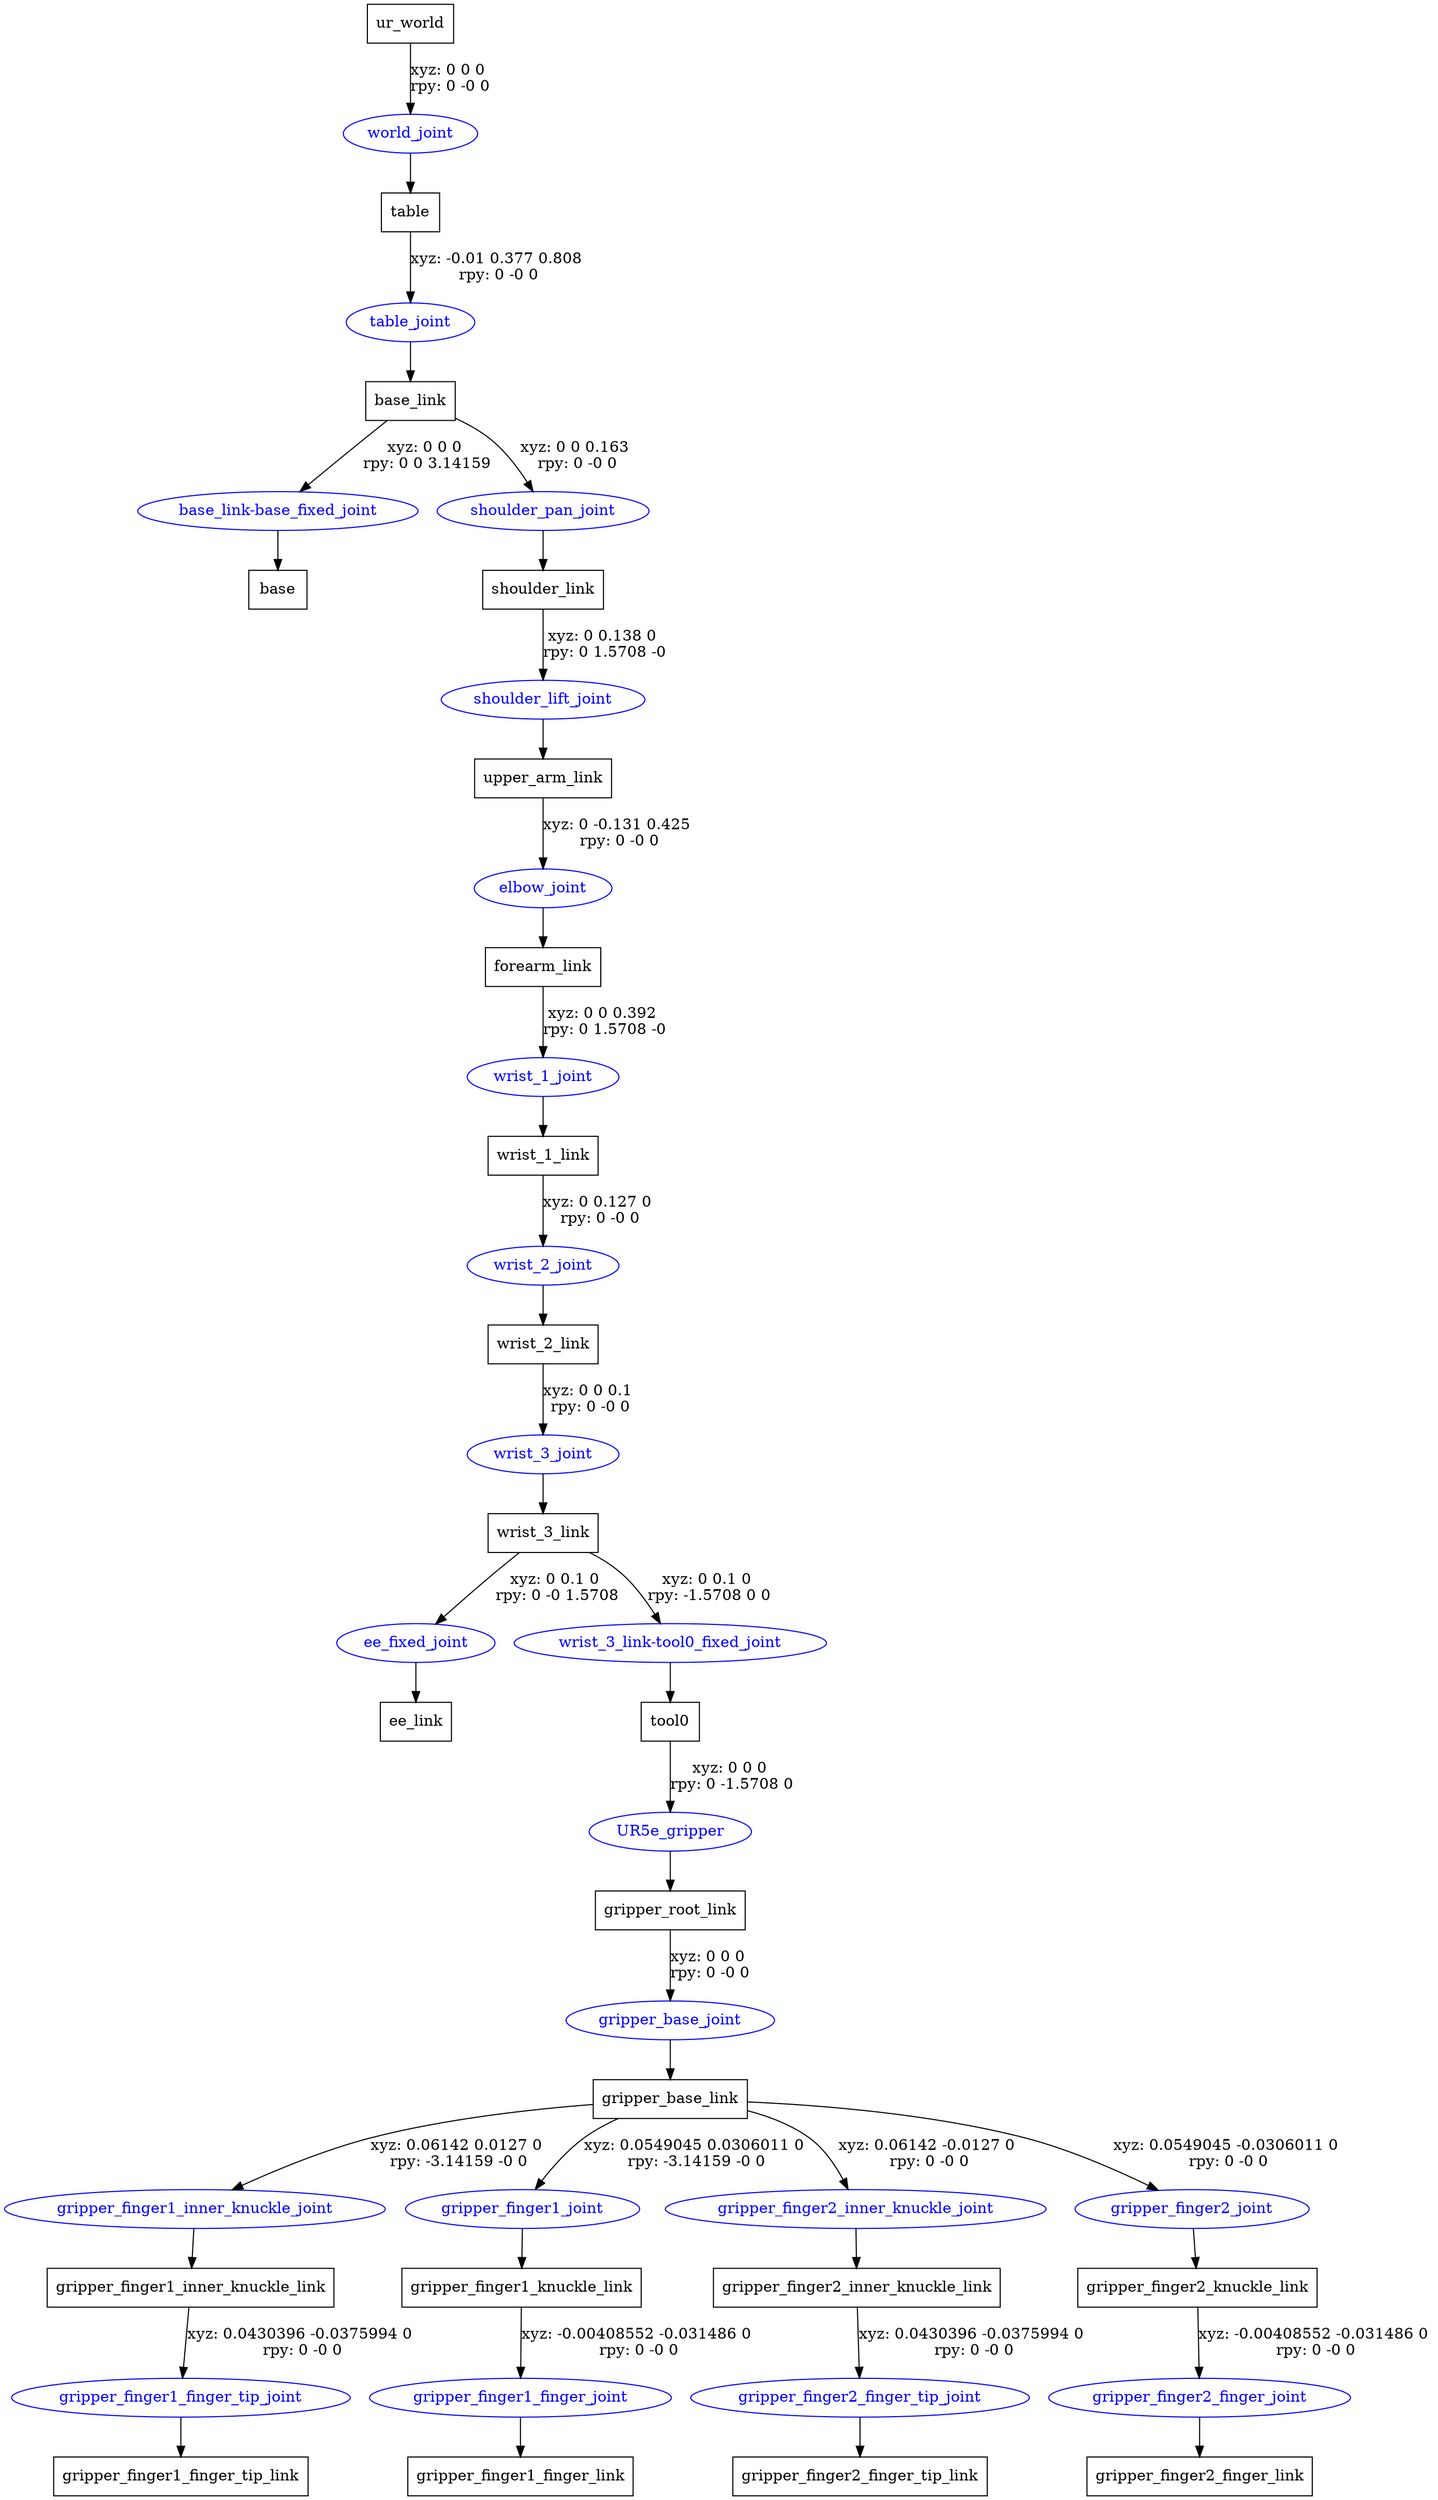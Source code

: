 digraph G {
node [shape=box];
"ur_world" [label="ur_world"];
"table" [label="table"];
"base_link" [label="base_link"];
"base" [label="base"];
"shoulder_link" [label="shoulder_link"];
"upper_arm_link" [label="upper_arm_link"];
"forearm_link" [label="forearm_link"];
"wrist_1_link" [label="wrist_1_link"];
"wrist_2_link" [label="wrist_2_link"];
"wrist_3_link" [label="wrist_3_link"];
"ee_link" [label="ee_link"];
"tool0" [label="tool0"];
"gripper_root_link" [label="gripper_root_link"];
"gripper_base_link" [label="gripper_base_link"];
"gripper_finger1_inner_knuckle_link" [label="gripper_finger1_inner_knuckle_link"];
"gripper_finger1_finger_tip_link" [label="gripper_finger1_finger_tip_link"];
"gripper_finger1_knuckle_link" [label="gripper_finger1_knuckle_link"];
"gripper_finger1_finger_link" [label="gripper_finger1_finger_link"];
"gripper_finger2_inner_knuckle_link" [label="gripper_finger2_inner_knuckle_link"];
"gripper_finger2_finger_tip_link" [label="gripper_finger2_finger_tip_link"];
"gripper_finger2_knuckle_link" [label="gripper_finger2_knuckle_link"];
"gripper_finger2_finger_link" [label="gripper_finger2_finger_link"];
node [shape=ellipse, color=blue, fontcolor=blue];
"ur_world" -> "world_joint" [label="xyz: 0 0 0 \nrpy: 0 -0 0"]
"world_joint" -> "table"
"table" -> "table_joint" [label="xyz: -0.01 0.377 0.808 \nrpy: 0 -0 0"]
"table_joint" -> "base_link"
"base_link" -> "base_link-base_fixed_joint" [label="xyz: 0 0 0 \nrpy: 0 0 3.14159"]
"base_link-base_fixed_joint" -> "base"
"base_link" -> "shoulder_pan_joint" [label="xyz: 0 0 0.163 \nrpy: 0 -0 0"]
"shoulder_pan_joint" -> "shoulder_link"
"shoulder_link" -> "shoulder_lift_joint" [label="xyz: 0 0.138 0 \nrpy: 0 1.5708 -0"]
"shoulder_lift_joint" -> "upper_arm_link"
"upper_arm_link" -> "elbow_joint" [label="xyz: 0 -0.131 0.425 \nrpy: 0 -0 0"]
"elbow_joint" -> "forearm_link"
"forearm_link" -> "wrist_1_joint" [label="xyz: 0 0 0.392 \nrpy: 0 1.5708 -0"]
"wrist_1_joint" -> "wrist_1_link"
"wrist_1_link" -> "wrist_2_joint" [label="xyz: 0 0.127 0 \nrpy: 0 -0 0"]
"wrist_2_joint" -> "wrist_2_link"
"wrist_2_link" -> "wrist_3_joint" [label="xyz: 0 0 0.1 \nrpy: 0 -0 0"]
"wrist_3_joint" -> "wrist_3_link"
"wrist_3_link" -> "ee_fixed_joint" [label="xyz: 0 0.1 0 \nrpy: 0 -0 1.5708"]
"ee_fixed_joint" -> "ee_link"
"wrist_3_link" -> "wrist_3_link-tool0_fixed_joint" [label="xyz: 0 0.1 0 \nrpy: -1.5708 0 0"]
"wrist_3_link-tool0_fixed_joint" -> "tool0"
"tool0" -> "UR5e_gripper" [label="xyz: 0 0 0 \nrpy: 0 -1.5708 0"]
"UR5e_gripper" -> "gripper_root_link"
"gripper_root_link" -> "gripper_base_joint" [label="xyz: 0 0 0 \nrpy: 0 -0 0"]
"gripper_base_joint" -> "gripper_base_link"
"gripper_base_link" -> "gripper_finger1_inner_knuckle_joint" [label="xyz: 0.06142 0.0127 0 \nrpy: -3.14159 -0 0"]
"gripper_finger1_inner_knuckle_joint" -> "gripper_finger1_inner_knuckle_link"
"gripper_finger1_inner_knuckle_link" -> "gripper_finger1_finger_tip_joint" [label="xyz: 0.0430396 -0.0375994 0 \nrpy: 0 -0 0"]
"gripper_finger1_finger_tip_joint" -> "gripper_finger1_finger_tip_link"
"gripper_base_link" -> "gripper_finger1_joint" [label="xyz: 0.0549045 0.0306011 0 \nrpy: -3.14159 -0 0"]
"gripper_finger1_joint" -> "gripper_finger1_knuckle_link"
"gripper_finger1_knuckle_link" -> "gripper_finger1_finger_joint" [label="xyz: -0.00408552 -0.031486 0 \nrpy: 0 -0 0"]
"gripper_finger1_finger_joint" -> "gripper_finger1_finger_link"
"gripper_base_link" -> "gripper_finger2_inner_knuckle_joint" [label="xyz: 0.06142 -0.0127 0 \nrpy: 0 -0 0"]
"gripper_finger2_inner_knuckle_joint" -> "gripper_finger2_inner_knuckle_link"
"gripper_finger2_inner_knuckle_link" -> "gripper_finger2_finger_tip_joint" [label="xyz: 0.0430396 -0.0375994 0 \nrpy: 0 -0 0"]
"gripper_finger2_finger_tip_joint" -> "gripper_finger2_finger_tip_link"
"gripper_base_link" -> "gripper_finger2_joint" [label="xyz: 0.0549045 -0.0306011 0 \nrpy: 0 -0 0"]
"gripper_finger2_joint" -> "gripper_finger2_knuckle_link"
"gripper_finger2_knuckle_link" -> "gripper_finger2_finger_joint" [label="xyz: -0.00408552 -0.031486 0 \nrpy: 0 -0 0"]
"gripper_finger2_finger_joint" -> "gripper_finger2_finger_link"
}
